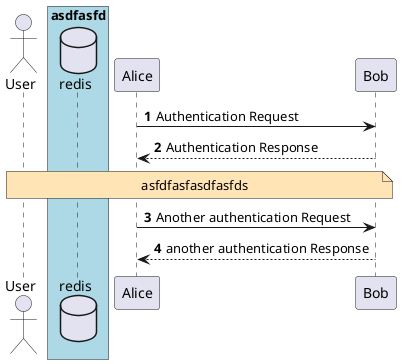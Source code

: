 @startuml

actor User as usr
box "asdfasfd" #lightblue
database redis as redis
end box
autonumber

Alice -> Bob: Authentication Request
Bob --> Alice: Authentication Response
note across #moccasin
asfdfasfasdfasfds
end note
Alice -> Bob: Another authentication Request
Alice <-- Bob: another authentication Response
@enduml